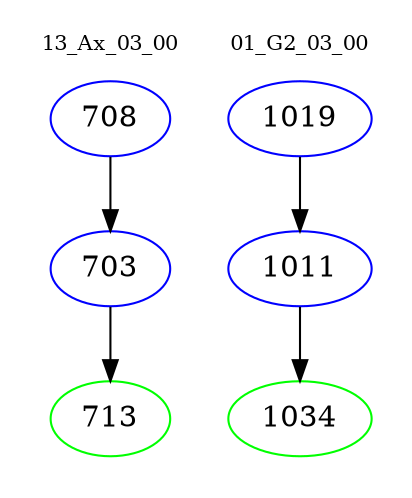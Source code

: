 digraph{
subgraph cluster_0 {
color = white
label = "13_Ax_03_00";
fontsize=10;
T0_708 [label="708", color="blue"]
T0_708 -> T0_703 [color="black"]
T0_703 [label="703", color="blue"]
T0_703 -> T0_713 [color="black"]
T0_713 [label="713", color="green"]
}
subgraph cluster_1 {
color = white
label = "01_G2_03_00";
fontsize=10;
T1_1019 [label="1019", color="blue"]
T1_1019 -> T1_1011 [color="black"]
T1_1011 [label="1011", color="blue"]
T1_1011 -> T1_1034 [color="black"]
T1_1034 [label="1034", color="green"]
}
}
